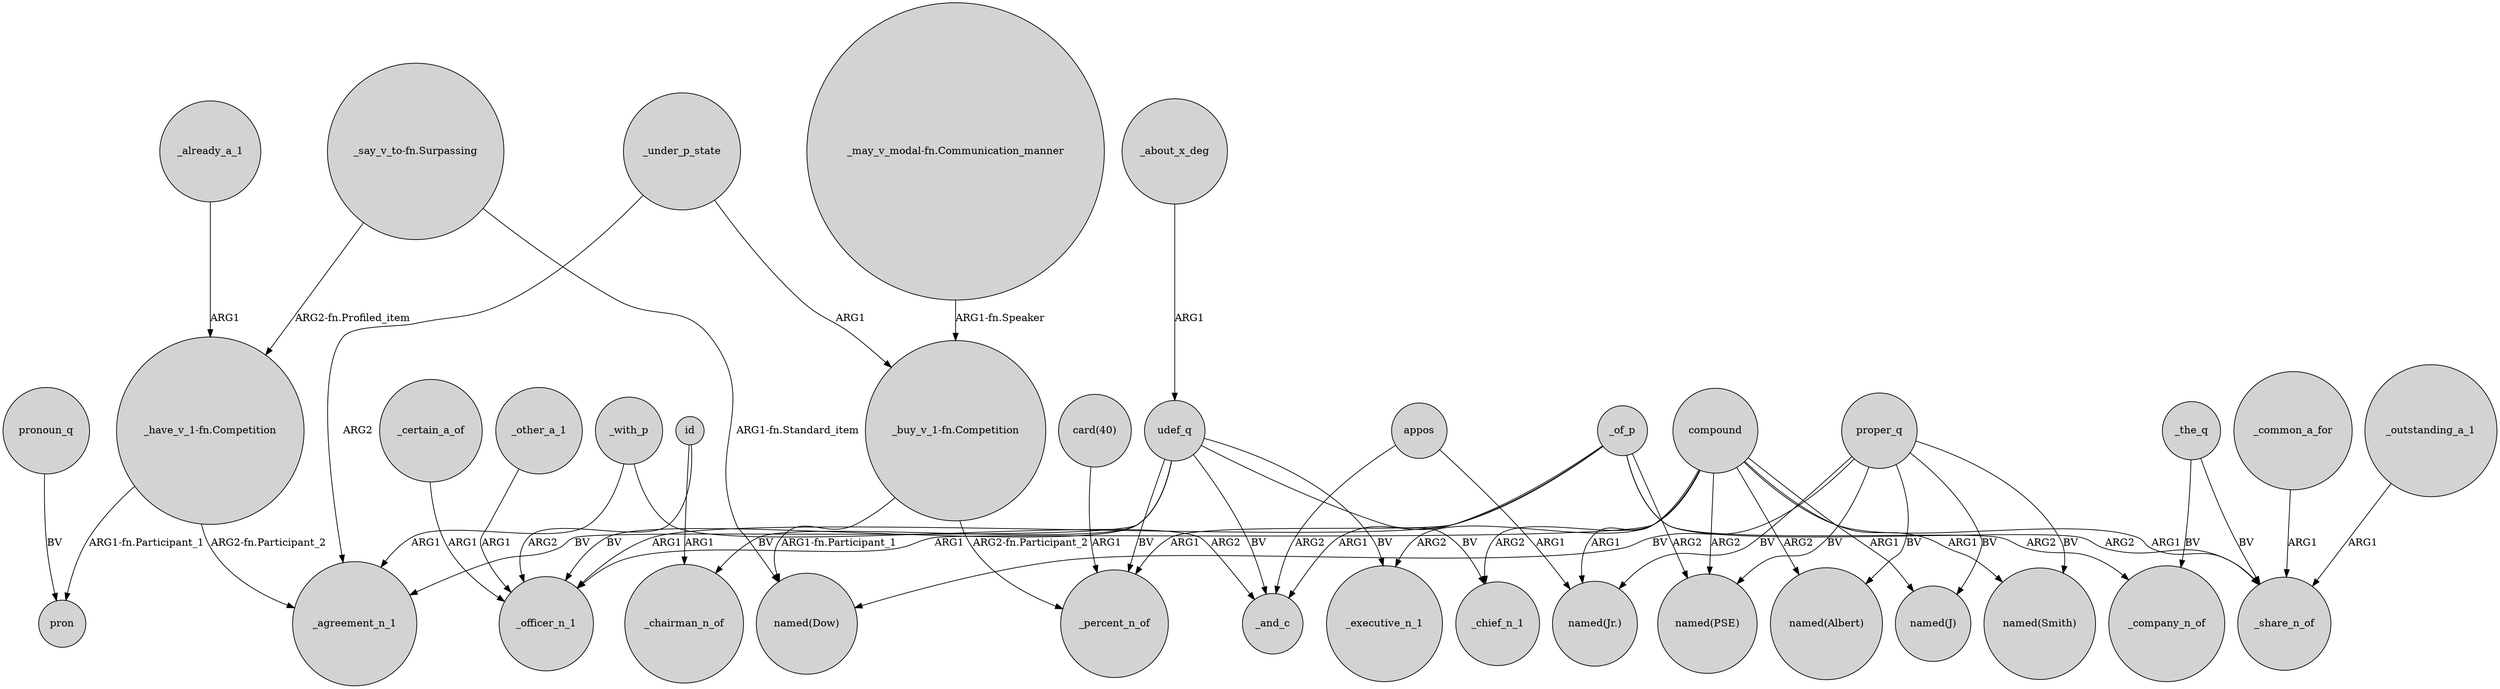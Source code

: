 digraph {
	node [shape=circle style=filled]
	proper_q -> "named(Albert)" [label=BV]
	id -> _chairman_n_of [label=ARG1]
	"_say_v_to-fn.Surpassing" -> "named(Dow)" [label="ARG1-fn.Standard_item"]
	compound -> _chief_n_1 [label=ARG2]
	appos -> _and_c [label=ARG2]
	proper_q -> "named(Smith)" [label=BV]
	appos -> "named(Jr.)" [label=ARG1]
	_other_a_1 -> _officer_n_1 [label=ARG1]
	compound -> "named(Albert)" [label=ARG2]
	udef_q -> _chairman_n_of [label=BV]
	"_buy_v_1-fn.Competition" -> _percent_n_of [label="ARG2-fn.Participant_2"]
	compound -> _share_n_of [label=ARG1]
	compound -> "named(J)" [label=ARG1]
	udef_q -> _chief_n_1 [label=BV]
	"_have_v_1-fn.Competition" -> pron [label="ARG1-fn.Participant_1"]
	_of_p -> _officer_n_1 [label=ARG1]
	_the_q -> _share_n_of [label=BV]
	"_say_v_to-fn.Surpassing" -> "_have_v_1-fn.Competition" [label="ARG2-fn.Profiled_item"]
	proper_q -> "named(Jr.)" [label=BV]
	_common_a_for -> _share_n_of [label=ARG1]
	"card(40)" -> _percent_n_of [label=ARG1]
	udef_q -> _and_c [label=BV]
	_of_p -> _percent_n_of [label=ARG1]
	_of_p -> "named(PSE)" [label=ARG2]
	proper_q -> "named(PSE)" [label=BV]
	_certain_a_of -> _officer_n_1 [label=ARG1]
	compound -> "named(Smith)" [label=ARG1]
	_of_p -> _and_c [label=ARG1]
	_about_x_deg -> udef_q [label=ARG1]
	_outstanding_a_1 -> _share_n_of [label=ARG1]
	pronoun_q -> pron [label=BV]
	udef_q -> _agreement_n_1 [label=BV]
	udef_q -> _executive_n_1 [label=BV]
	udef_q -> _percent_n_of [label=BV]
	_already_a_1 -> "_have_v_1-fn.Competition" [label=ARG1]
	_with_p -> _and_c [label=ARG2]
	proper_q -> "named(Dow)" [label=BV]
	compound -> _officer_n_1 [label=ARG1]
	udef_q -> _officer_n_1 [label=BV]
	compound -> _executive_n_1 [label=ARG2]
	_of_p -> _company_n_of [label=ARG2]
	"_may_v_modal-fn.Communication_manner" -> "_buy_v_1-fn.Competition" [label="ARG1-fn.Speaker"]
	compound -> "named(PSE)" [label=ARG2]
	"_have_v_1-fn.Competition" -> _agreement_n_1 [label="ARG2-fn.Participant_2"]
	_under_p_state -> "_buy_v_1-fn.Competition" [label=ARG1]
	proper_q -> "named(J)" [label=BV]
	_under_p_state -> _agreement_n_1 [label=ARG2]
	id -> _officer_n_1 [label=ARG2]
	"_buy_v_1-fn.Competition" -> "named(Dow)" [label="ARG1-fn.Participant_1"]
	_the_q -> _company_n_of [label=BV]
	_of_p -> _share_n_of [label=ARG2]
	compound -> "named(Jr.)" [label=ARG1]
	_with_p -> _agreement_n_1 [label=ARG1]
}
